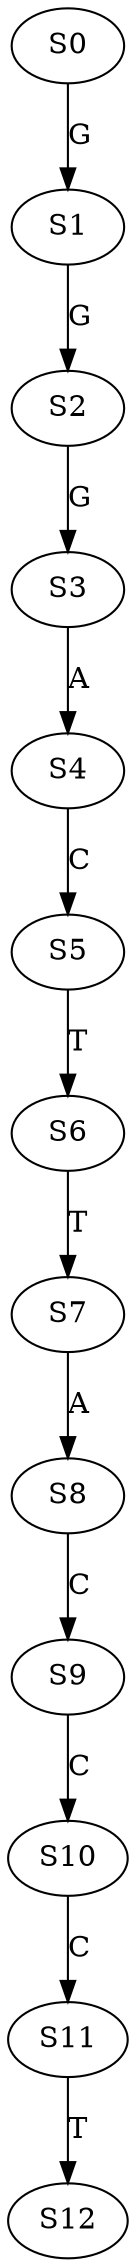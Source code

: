 strict digraph  {
	S0 -> S1 [ label = G ];
	S1 -> S2 [ label = G ];
	S2 -> S3 [ label = G ];
	S3 -> S4 [ label = A ];
	S4 -> S5 [ label = C ];
	S5 -> S6 [ label = T ];
	S6 -> S7 [ label = T ];
	S7 -> S8 [ label = A ];
	S8 -> S9 [ label = C ];
	S9 -> S10 [ label = C ];
	S10 -> S11 [ label = C ];
	S11 -> S12 [ label = T ];
}
